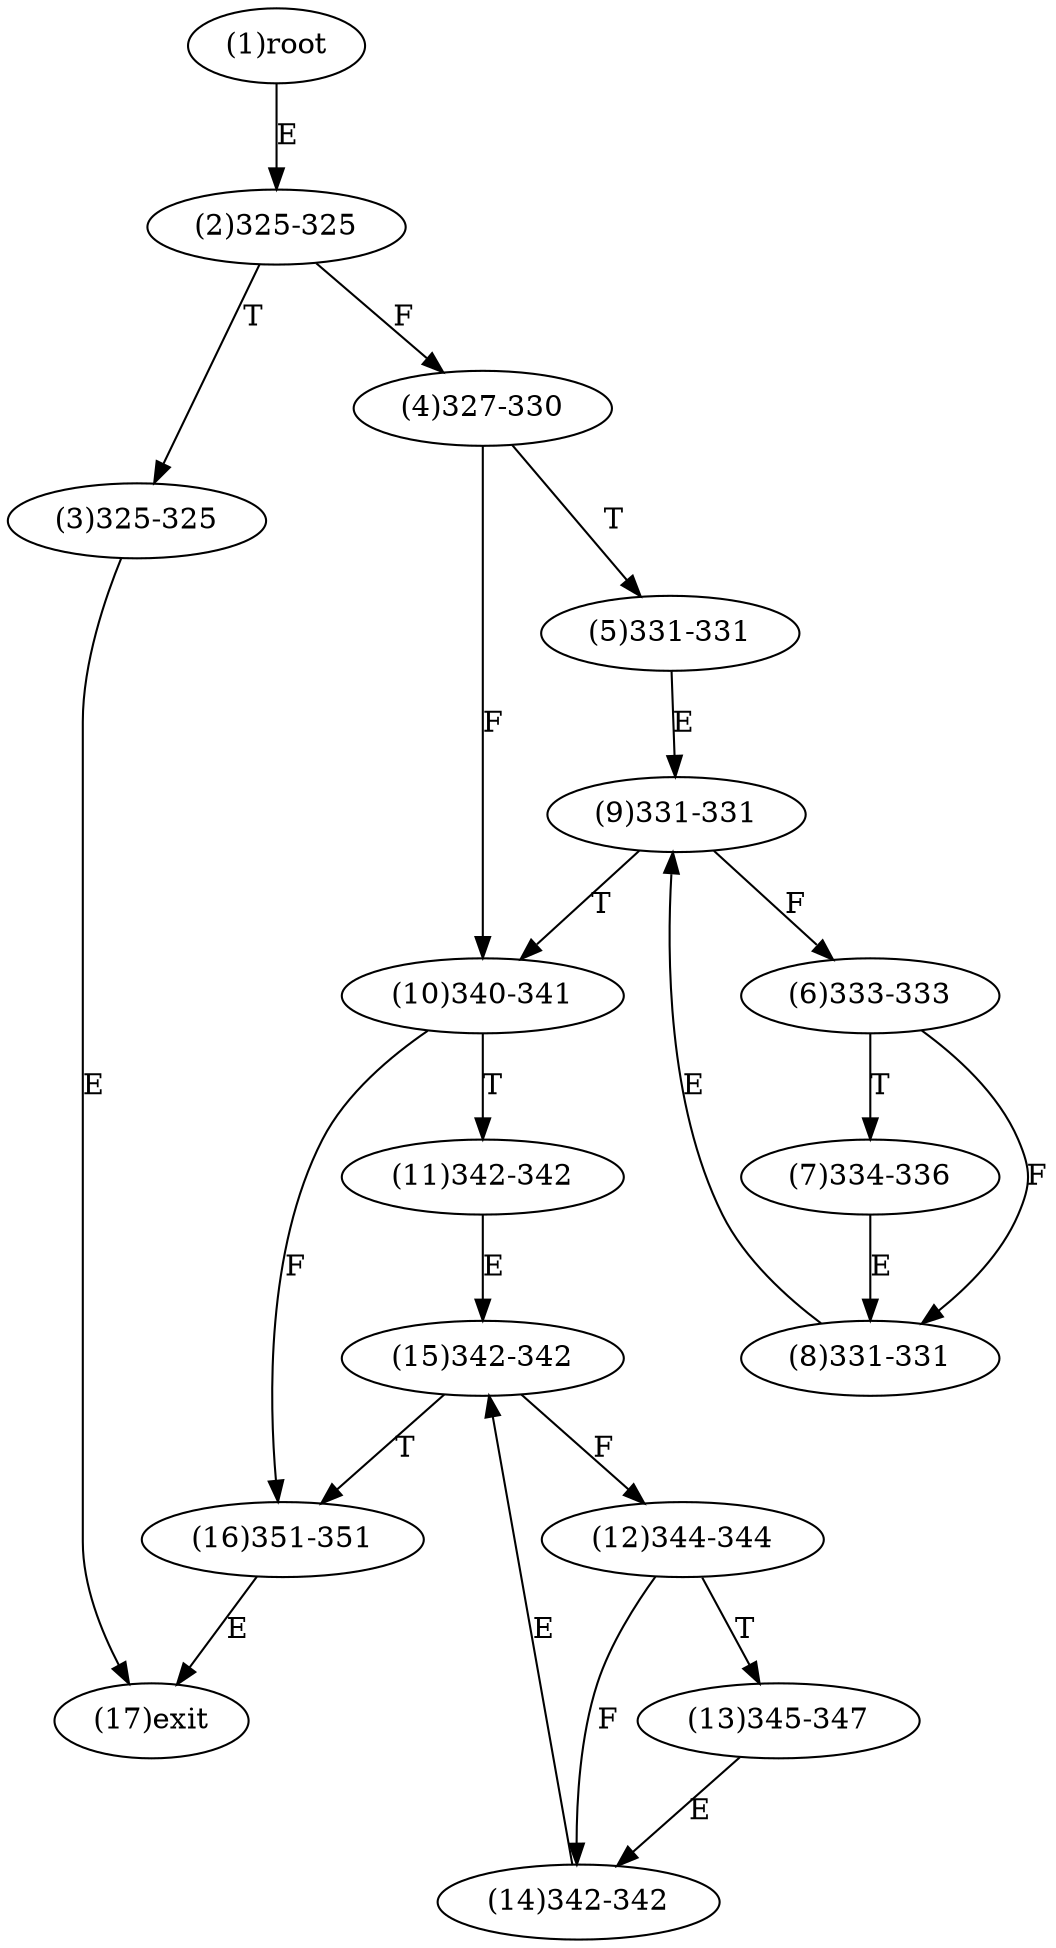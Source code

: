 digraph "" { 
1[ label="(1)root"];
2[ label="(2)325-325"];
3[ label="(3)325-325"];
4[ label="(4)327-330"];
5[ label="(5)331-331"];
6[ label="(6)333-333"];
7[ label="(7)334-336"];
8[ label="(8)331-331"];
9[ label="(9)331-331"];
10[ label="(10)340-341"];
11[ label="(11)342-342"];
12[ label="(12)344-344"];
13[ label="(13)345-347"];
14[ label="(14)342-342"];
15[ label="(15)342-342"];
17[ label="(17)exit"];
16[ label="(16)351-351"];
1->2[ label="E"];
2->4[ label="F"];
2->3[ label="T"];
3->17[ label="E"];
4->10[ label="F"];
4->5[ label="T"];
5->9[ label="E"];
6->8[ label="F"];
6->7[ label="T"];
7->8[ label="E"];
8->9[ label="E"];
9->6[ label="F"];
9->10[ label="T"];
10->16[ label="F"];
10->11[ label="T"];
11->15[ label="E"];
12->14[ label="F"];
12->13[ label="T"];
13->14[ label="E"];
14->15[ label="E"];
15->12[ label="F"];
15->16[ label="T"];
16->17[ label="E"];
}